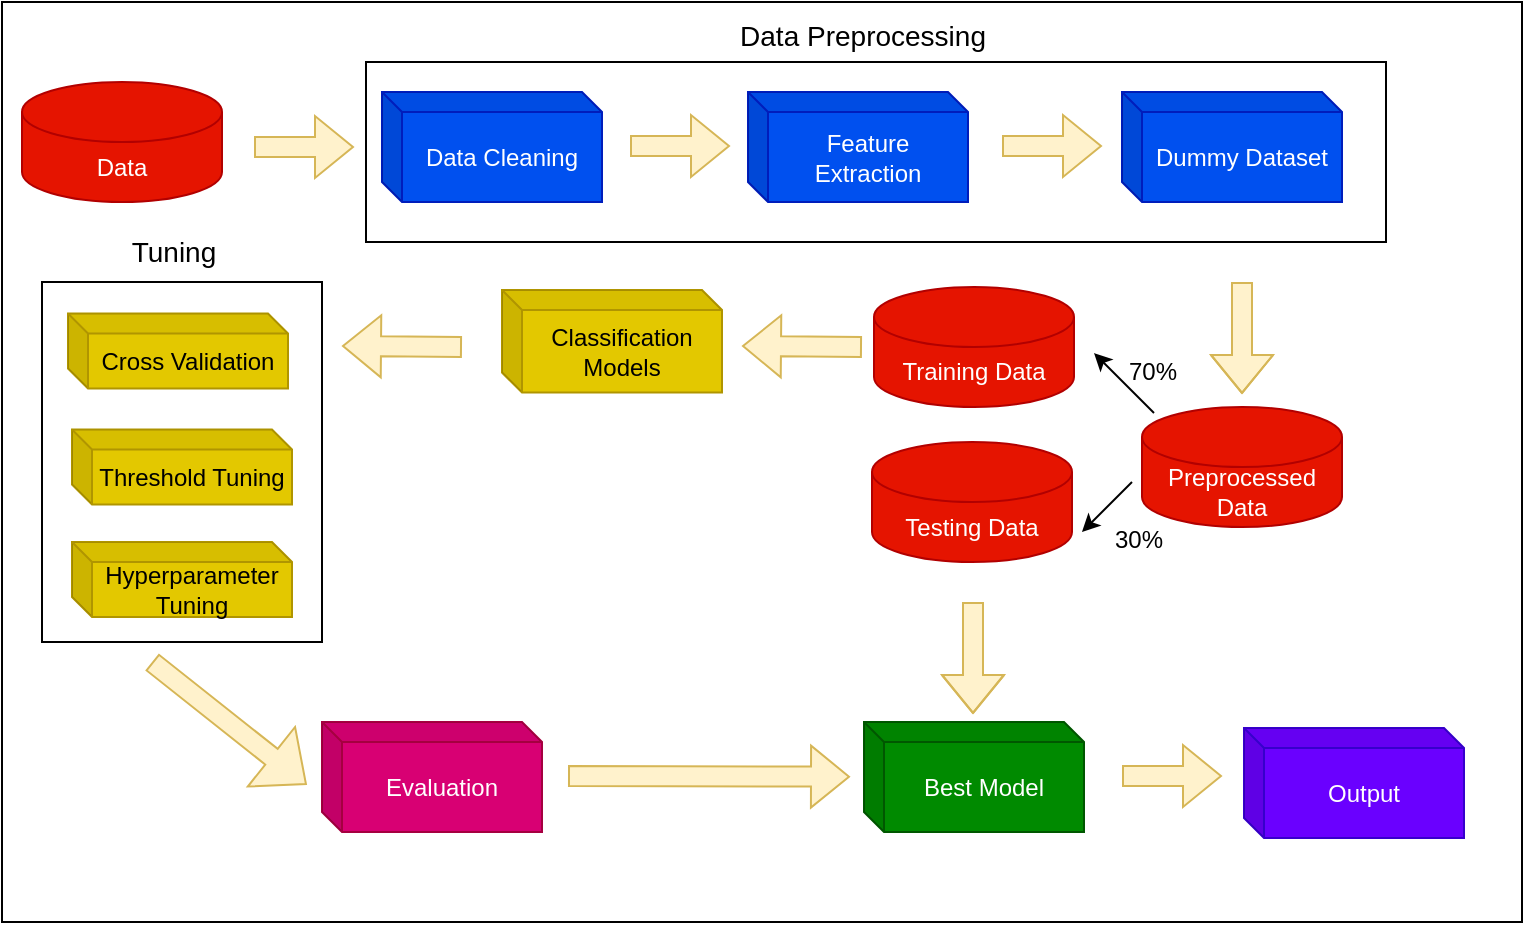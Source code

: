 <mxfile version="20.1.1" type="github">
  <diagram id="P8HQqbGKzP0Y6NrKEVzC" name="Page-1">
    <mxGraphModel dx="782" dy="460" grid="1" gridSize="10" guides="1" tooltips="1" connect="1" arrows="1" fold="1" page="1" pageScale="1" pageWidth="850" pageHeight="1100" math="0" shadow="0">
      <root>
        <mxCell id="0" />
        <mxCell id="1" parent="0" />
        <mxCell id="fFiXqQkkyIncGSlLRh-n-35" value="" style="rounded=0;whiteSpace=wrap;html=1;" parent="1" vertex="1">
          <mxGeometry x="20" y="20" width="760" height="460" as="geometry" />
        </mxCell>
        <mxCell id="YtIWLz5QE81-4E-V98g6-17" value="" style="rounded=0;whiteSpace=wrap;html=1;fontSize=14;" vertex="1" parent="1">
          <mxGeometry x="40" y="160" width="140" height="180" as="geometry" />
        </mxCell>
        <mxCell id="YtIWLz5QE81-4E-V98g6-9" value="" style="rounded=0;whiteSpace=wrap;html=1;fontSize=14;" vertex="1" parent="1">
          <mxGeometry x="202" y="50" width="510" height="90" as="geometry" />
        </mxCell>
        <mxCell id="fFiXqQkkyIncGSlLRh-n-1" value="Data" style="shape=cylinder3;whiteSpace=wrap;html=1;boundedLbl=1;backgroundOutline=1;size=15;fillColor=#e51400;strokeColor=#B20000;fontColor=#ffffff;" parent="1" vertex="1">
          <mxGeometry x="30" y="60" width="100" height="60" as="geometry" />
        </mxCell>
        <mxCell id="fFiXqQkkyIncGSlLRh-n-6" value="" style="endArrow=classic;html=1;rounded=0;entryX=1;entryY=0.5;entryDx=0;entryDy=0;entryPerimeter=0;" parent="1" edge="1">
          <mxGeometry width="50" height="50" relative="1" as="geometry">
            <mxPoint x="596" y="225.5" as="sourcePoint" />
            <mxPoint x="566" y="195.5" as="targetPoint" />
          </mxGeometry>
        </mxCell>
        <mxCell id="fFiXqQkkyIncGSlLRh-n-7" value="" style="endArrow=classic;html=1;rounded=0;entryX=1;entryY=1;entryDx=0;entryDy=-15;entryPerimeter=0;exitX=0;exitY=0;exitDx=0;exitDy=37.5;exitPerimeter=0;" parent="1" edge="1">
          <mxGeometry width="50" height="50" relative="1" as="geometry">
            <mxPoint x="585" y="260" as="sourcePoint" />
            <mxPoint x="560" y="285" as="targetPoint" />
          </mxGeometry>
        </mxCell>
        <mxCell id="fFiXqQkkyIncGSlLRh-n-13" value="&lt;font style=&quot;font-size: 14px;&quot;&gt;Data Preprocessing&lt;/font&gt;" style="text;html=1;align=center;verticalAlign=middle;resizable=0;points=[];autosize=1;strokeColor=none;fillColor=none;" parent="1" vertex="1">
          <mxGeometry x="375" y="22" width="150" height="30" as="geometry" />
        </mxCell>
        <mxCell id="fFiXqQkkyIncGSlLRh-n-14" value="70%" style="text;html=1;align=center;verticalAlign=middle;resizable=0;points=[];autosize=1;strokeColor=none;fillColor=none;" parent="1" vertex="1">
          <mxGeometry x="570" y="190" width="50" height="30" as="geometry" />
        </mxCell>
        <mxCell id="fFiXqQkkyIncGSlLRh-n-15" value="30%" style="text;html=1;align=center;verticalAlign=middle;resizable=0;points=[];autosize=1;strokeColor=none;fillColor=none;" parent="1" vertex="1">
          <mxGeometry x="563" y="274" width="50" height="30" as="geometry" />
        </mxCell>
        <mxCell id="fFiXqQkkyIncGSlLRh-n-17" value="" style="shape=flexArrow;endArrow=classic;html=1;rounded=0;fillColor=#fff2cc;strokeColor=#d6b656;" parent="1" edge="1">
          <mxGeometry width="50" height="50" relative="1" as="geometry">
            <mxPoint x="640" y="160" as="sourcePoint" />
            <mxPoint x="640" y="216" as="targetPoint" />
            <Array as="points">
              <mxPoint x="640" y="180" />
            </Array>
          </mxGeometry>
        </mxCell>
        <mxCell id="fFiXqQkkyIncGSlLRh-n-26" value="" style="shape=flexArrow;endArrow=classic;html=1;rounded=0;fillColor=#fff2cc;strokeColor=#d6b656;" parent="1" edge="1">
          <mxGeometry width="50" height="50" relative="1" as="geometry">
            <mxPoint x="450" y="192.5" as="sourcePoint" />
            <mxPoint x="390" y="192" as="targetPoint" />
          </mxGeometry>
        </mxCell>
        <mxCell id="fFiXqQkkyIncGSlLRh-n-27" value="" style="shape=flexArrow;endArrow=classic;html=1;rounded=0;fillColor=#fff2cc;strokeColor=#d6b656;" parent="1" edge="1">
          <mxGeometry width="50" height="50" relative="1" as="geometry">
            <mxPoint x="146" y="92.5" as="sourcePoint" />
            <mxPoint x="196" y="92.5" as="targetPoint" />
          </mxGeometry>
        </mxCell>
        <mxCell id="fFiXqQkkyIncGSlLRh-n-30" value="" style="shape=flexArrow;endArrow=classic;html=1;rounded=0;fillColor=#fff2cc;strokeColor=#d6b656;" parent="1" edge="1">
          <mxGeometry width="50" height="50" relative="1" as="geometry">
            <mxPoint x="250" y="192.5" as="sourcePoint" />
            <mxPoint x="190" y="192" as="targetPoint" />
          </mxGeometry>
        </mxCell>
        <mxCell id="YtIWLz5QE81-4E-V98g6-2" value="Data Cleaning" style="shape=cube;whiteSpace=wrap;html=1;boundedLbl=1;backgroundOutline=1;darkOpacity=0.05;darkOpacity2=0.1;size=10;fillColor=#0050ef;fontColor=#ffffff;strokeColor=#001DBC;" vertex="1" parent="1">
          <mxGeometry x="210" y="65" width="110" height="55" as="geometry" />
        </mxCell>
        <mxCell id="YtIWLz5QE81-4E-V98g6-3" value="Feature Extraction" style="shape=cube;whiteSpace=wrap;html=1;boundedLbl=1;backgroundOutline=1;darkOpacity=0.05;darkOpacity2=0.1;size=10;fillColor=#0050ef;fontColor=#ffffff;strokeColor=#001DBC;" vertex="1" parent="1">
          <mxGeometry x="393" y="65" width="110" height="55" as="geometry" />
        </mxCell>
        <mxCell id="YtIWLz5QE81-4E-V98g6-4" value="Dummy Dataset" style="shape=cube;whiteSpace=wrap;html=1;boundedLbl=1;backgroundOutline=1;darkOpacity=0.05;darkOpacity2=0.1;size=10;fillColor=#0050ef;fontColor=#ffffff;strokeColor=#001DBC;" vertex="1" parent="1">
          <mxGeometry x="580" y="65" width="110" height="55" as="geometry" />
        </mxCell>
        <mxCell id="YtIWLz5QE81-4E-V98g6-5" value="" style="shape=flexArrow;endArrow=classic;html=1;rounded=0;fillColor=#fff2cc;strokeColor=#d6b656;" edge="1" parent="1">
          <mxGeometry width="50" height="50" relative="1" as="geometry">
            <mxPoint x="334" y="92" as="sourcePoint" />
            <mxPoint x="384" y="92" as="targetPoint" />
          </mxGeometry>
        </mxCell>
        <mxCell id="YtIWLz5QE81-4E-V98g6-6" value="" style="shape=flexArrow;endArrow=classic;html=1;rounded=0;fillColor=#fff2cc;strokeColor=#d6b656;" edge="1" parent="1">
          <mxGeometry width="50" height="50" relative="1" as="geometry">
            <mxPoint x="520" y="92" as="sourcePoint" />
            <mxPoint x="570" y="92" as="targetPoint" />
          </mxGeometry>
        </mxCell>
        <mxCell id="YtIWLz5QE81-4E-V98g6-10" value="Preprocessed Data" style="shape=cylinder3;whiteSpace=wrap;html=1;boundedLbl=1;backgroundOutline=1;size=15;fillColor=#e51400;strokeColor=#B20000;fontColor=#ffffff;" vertex="1" parent="1">
          <mxGeometry x="590" y="222.5" width="100" height="60" as="geometry" />
        </mxCell>
        <mxCell id="YtIWLz5QE81-4E-V98g6-11" value="Testing Data" style="shape=cylinder3;whiteSpace=wrap;html=1;boundedLbl=1;backgroundOutline=1;size=15;fillColor=#e51400;strokeColor=#B20000;fontColor=#ffffff;" vertex="1" parent="1">
          <mxGeometry x="455" y="240" width="100" height="60" as="geometry" />
        </mxCell>
        <mxCell id="YtIWLz5QE81-4E-V98g6-12" value="Training Data" style="shape=cylinder3;whiteSpace=wrap;html=1;boundedLbl=1;backgroundOutline=1;size=15;fillColor=#e51400;strokeColor=#B20000;fontColor=#ffffff;" vertex="1" parent="1">
          <mxGeometry x="456" y="162.5" width="100" height="60" as="geometry" />
        </mxCell>
        <mxCell id="YtIWLz5QE81-4E-V98g6-13" value="Classification Models" style="shape=cube;whiteSpace=wrap;html=1;boundedLbl=1;backgroundOutline=1;darkOpacity=0.05;darkOpacity2=0.1;size=10;fillColor=#e3c800;fontColor=#000000;strokeColor=#B09500;" vertex="1" parent="1">
          <mxGeometry x="270" y="164" width="110" height="51.25" as="geometry" />
        </mxCell>
        <mxCell id="YtIWLz5QE81-4E-V98g6-14" value="Hyperparameter Tuning" style="shape=cube;whiteSpace=wrap;html=1;boundedLbl=1;backgroundOutline=1;darkOpacity=0.05;darkOpacity2=0.1;size=10;fillColor=#e3c800;fontColor=#000000;strokeColor=#B09500;" vertex="1" parent="1">
          <mxGeometry x="55" y="290" width="110" height="37.5" as="geometry" />
        </mxCell>
        <mxCell id="YtIWLz5QE81-4E-V98g6-15" value="Threshold Tuning" style="shape=cube;whiteSpace=wrap;html=1;boundedLbl=1;backgroundOutline=1;darkOpacity=0.05;darkOpacity2=0.1;size=10;fillColor=#e3c800;fontColor=#000000;strokeColor=#B09500;" vertex="1" parent="1">
          <mxGeometry x="55" y="233.75" width="110" height="37.5" as="geometry" />
        </mxCell>
        <mxCell id="YtIWLz5QE81-4E-V98g6-16" value="Cross Validation" style="shape=cube;whiteSpace=wrap;html=1;boundedLbl=1;backgroundOutline=1;darkOpacity=0.05;darkOpacity2=0.1;size=10;fillColor=#e3c800;fontColor=#000000;strokeColor=#B09500;" vertex="1" parent="1">
          <mxGeometry x="53" y="175.75" width="110" height="37.5" as="geometry" />
        </mxCell>
        <mxCell id="YtIWLz5QE81-4E-V98g6-18" value="Tuning" style="text;html=1;strokeColor=none;fillColor=none;align=center;verticalAlign=middle;whiteSpace=wrap;rounded=0;fontSize=14;" vertex="1" parent="1">
          <mxGeometry x="76" y="130" width="60" height="30" as="geometry" />
        </mxCell>
        <mxCell id="YtIWLz5QE81-4E-V98g6-19" value="" style="shape=flexArrow;endArrow=classic;html=1;rounded=0;fillColor=#fff2cc;strokeColor=#d6b656;endWidth=27;endSize=7;entryX=-0.024;entryY=0.57;entryDx=0;entryDy=0;entryPerimeter=0;" edge="1" parent="1">
          <mxGeometry width="50" height="50" relative="1" as="geometry">
            <mxPoint x="95" y="350" as="sourcePoint" />
            <mxPoint x="172.36" y="411.35" as="targetPoint" />
            <Array as="points" />
          </mxGeometry>
        </mxCell>
        <mxCell id="YtIWLz5QE81-4E-V98g6-20" value="Evaluation" style="shape=cube;whiteSpace=wrap;html=1;boundedLbl=1;backgroundOutline=1;darkOpacity=0.05;darkOpacity2=0.1;size=10;fillColor=#d80073;fontColor=#ffffff;strokeColor=#A50040;" vertex="1" parent="1">
          <mxGeometry x="180" y="380" width="110" height="55" as="geometry" />
        </mxCell>
        <mxCell id="YtIWLz5QE81-4E-V98g6-21" value="" style="shape=flexArrow;endArrow=classic;html=1;rounded=0;fillColor=#fff2cc;strokeColor=#d6b656;" edge="1" parent="1">
          <mxGeometry width="50" height="50" relative="1" as="geometry">
            <mxPoint x="303" y="407" as="sourcePoint" />
            <mxPoint x="444" y="407.36" as="targetPoint" />
          </mxGeometry>
        </mxCell>
        <mxCell id="YtIWLz5QE81-4E-V98g6-22" value="Best Model" style="shape=cube;whiteSpace=wrap;html=1;boundedLbl=1;backgroundOutline=1;darkOpacity=0.05;darkOpacity2=0.1;size=10;fillColor=#008a00;fontColor=#ffffff;strokeColor=#005700;" vertex="1" parent="1">
          <mxGeometry x="451" y="380" width="110" height="55" as="geometry" />
        </mxCell>
        <mxCell id="YtIWLz5QE81-4E-V98g6-23" value="" style="shape=flexArrow;endArrow=classic;html=1;rounded=0;fillColor=#fff2cc;strokeColor=#d6b656;" edge="1" parent="1">
          <mxGeometry width="50" height="50" relative="1" as="geometry">
            <mxPoint x="505.5" y="320" as="sourcePoint" />
            <mxPoint x="505.5" y="376" as="targetPoint" />
            <Array as="points">
              <mxPoint x="505.5" y="340" />
            </Array>
          </mxGeometry>
        </mxCell>
        <mxCell id="YtIWLz5QE81-4E-V98g6-24" value="" style="shape=flexArrow;endArrow=classic;html=1;rounded=0;fillColor=#fff2cc;strokeColor=#d6b656;" edge="1" parent="1">
          <mxGeometry width="50" height="50" relative="1" as="geometry">
            <mxPoint x="580" y="407" as="sourcePoint" />
            <mxPoint x="630" y="407" as="targetPoint" />
          </mxGeometry>
        </mxCell>
        <mxCell id="YtIWLz5QE81-4E-V98g6-25" value="Output" style="shape=cube;whiteSpace=wrap;html=1;boundedLbl=1;backgroundOutline=1;darkOpacity=0.05;darkOpacity2=0.1;size=10;fillColor=#6a00ff;fontColor=#ffffff;strokeColor=#3700CC;" vertex="1" parent="1">
          <mxGeometry x="641" y="383" width="110" height="55" as="geometry" />
        </mxCell>
      </root>
    </mxGraphModel>
  </diagram>
</mxfile>
